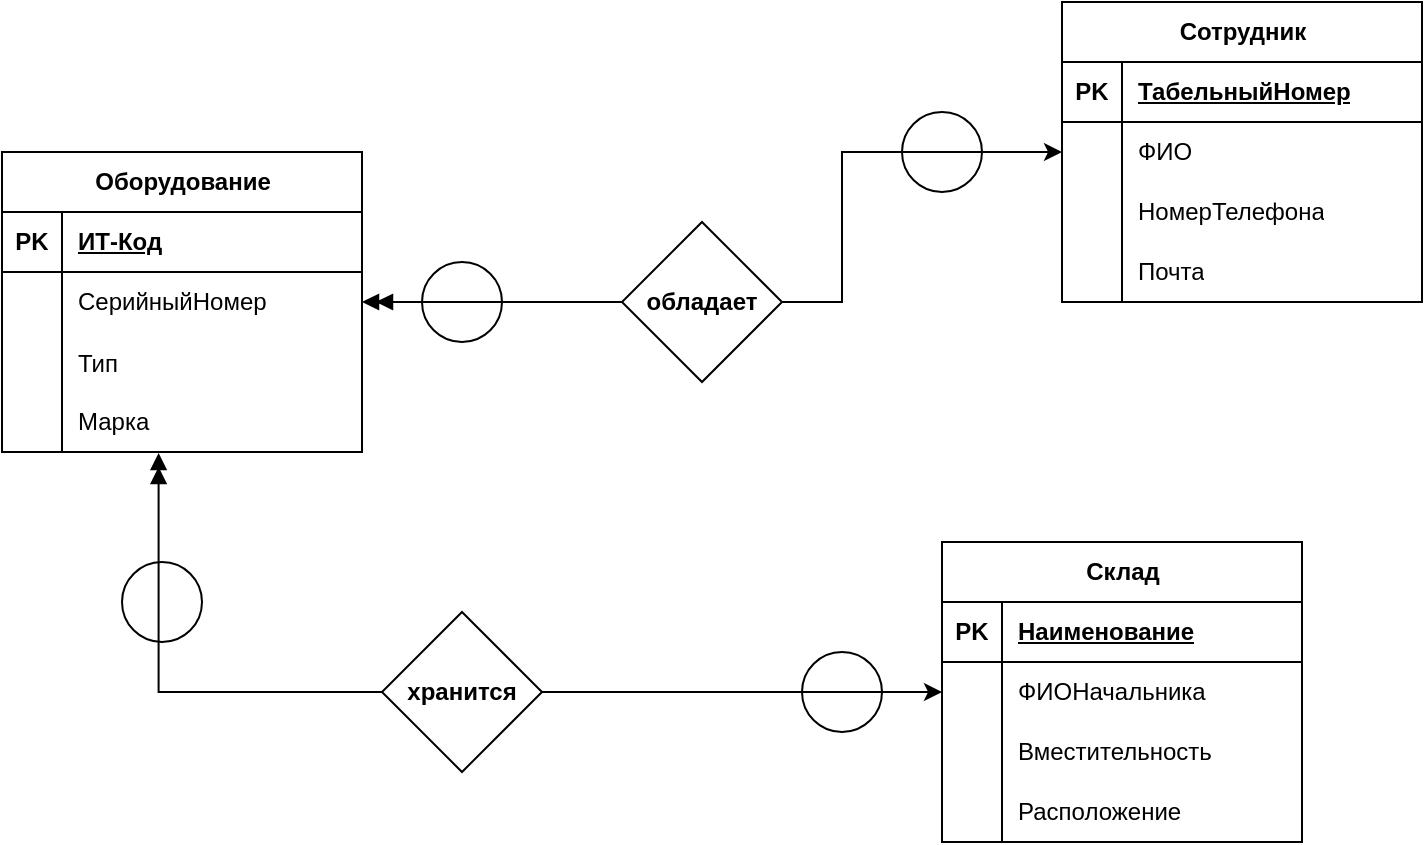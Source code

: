 <mxfile version="22.0.4" type="github">
  <diagram name="Страница — 1" id="LmjB0ZSwrv9vVTES5k8F">
    <mxGraphModel dx="1155" dy="626" grid="1" gridSize="10" guides="1" tooltips="1" connect="1" arrows="1" fold="1" page="1" pageScale="1" pageWidth="827" pageHeight="1169" math="0" shadow="0">
      <root>
        <mxCell id="0" />
        <mxCell id="1" parent="0" />
        <mxCell id="CBR8KMcLd60eC-jhFhPT-66" value="" style="ellipse;whiteSpace=wrap;html=1;aspect=fixed;" vertex="1" parent="1">
          <mxGeometry x="490" y="165" width="40" height="40" as="geometry" />
        </mxCell>
        <mxCell id="CBR8KMcLd60eC-jhFhPT-64" value="" style="ellipse;whiteSpace=wrap;html=1;aspect=fixed;" vertex="1" parent="1">
          <mxGeometry x="250" y="240" width="40" height="40" as="geometry" />
        </mxCell>
        <mxCell id="CBR8KMcLd60eC-jhFhPT-59" value="" style="ellipse;whiteSpace=wrap;html=1;aspect=fixed;" vertex="1" parent="1">
          <mxGeometry x="440" y="435" width="40" height="40" as="geometry" />
        </mxCell>
        <mxCell id="CBR8KMcLd60eC-jhFhPT-57" value="" style="ellipse;whiteSpace=wrap;html=1;aspect=fixed;" vertex="1" parent="1">
          <mxGeometry x="100" y="390" width="40" height="40" as="geometry" />
        </mxCell>
        <mxCell id="CBR8KMcLd60eC-jhFhPT-62" value="" style="edgeStyle=orthogonalEdgeStyle;rounded=0;orthogonalLoop=1;jettySize=auto;html=1;startArrow=doubleBlock;startFill=1;endArrow=none;endFill=0;" edge="1" parent="1" source="CBR8KMcLd60eC-jhFhPT-8" target="CBR8KMcLd60eC-jhFhPT-61">
          <mxGeometry relative="1" as="geometry" />
        </mxCell>
        <mxCell id="CBR8KMcLd60eC-jhFhPT-8" value="Оборудование" style="shape=table;startSize=30;container=1;collapsible=1;childLayout=tableLayout;fixedRows=1;rowLines=0;fontStyle=1;align=center;resizeLast=1;html=1;" vertex="1" parent="1">
          <mxGeometry x="40" y="185" width="180" height="150" as="geometry" />
        </mxCell>
        <mxCell id="CBR8KMcLd60eC-jhFhPT-9" value="" style="shape=tableRow;horizontal=0;startSize=0;swimlaneHead=0;swimlaneBody=0;fillColor=none;collapsible=0;dropTarget=0;points=[[0,0.5],[1,0.5]];portConstraint=eastwest;top=0;left=0;right=0;bottom=1;" vertex="1" parent="CBR8KMcLd60eC-jhFhPT-8">
          <mxGeometry y="30" width="180" height="30" as="geometry" />
        </mxCell>
        <mxCell id="CBR8KMcLd60eC-jhFhPT-10" value="PK" style="shape=partialRectangle;connectable=0;fillColor=none;top=0;left=0;bottom=0;right=0;fontStyle=1;overflow=hidden;whiteSpace=wrap;html=1;" vertex="1" parent="CBR8KMcLd60eC-jhFhPT-9">
          <mxGeometry width="30" height="30" as="geometry">
            <mxRectangle width="30" height="30" as="alternateBounds" />
          </mxGeometry>
        </mxCell>
        <mxCell id="CBR8KMcLd60eC-jhFhPT-11" value="ИТ-Код" style="shape=partialRectangle;connectable=0;fillColor=none;top=0;left=0;bottom=0;right=0;align=left;spacingLeft=6;fontStyle=5;overflow=hidden;whiteSpace=wrap;html=1;" vertex="1" parent="CBR8KMcLd60eC-jhFhPT-9">
          <mxGeometry x="30" width="150" height="30" as="geometry">
            <mxRectangle width="150" height="30" as="alternateBounds" />
          </mxGeometry>
        </mxCell>
        <mxCell id="CBR8KMcLd60eC-jhFhPT-12" value="" style="shape=tableRow;horizontal=0;startSize=0;swimlaneHead=0;swimlaneBody=0;fillColor=none;collapsible=0;dropTarget=0;points=[[0,0.5],[1,0.5]];portConstraint=eastwest;top=0;left=0;right=0;bottom=0;" vertex="1" parent="CBR8KMcLd60eC-jhFhPT-8">
          <mxGeometry y="60" width="180" height="30" as="geometry" />
        </mxCell>
        <mxCell id="CBR8KMcLd60eC-jhFhPT-13" value="" style="shape=partialRectangle;connectable=0;fillColor=none;top=0;left=0;bottom=0;right=0;editable=1;overflow=hidden;whiteSpace=wrap;html=1;" vertex="1" parent="CBR8KMcLd60eC-jhFhPT-12">
          <mxGeometry width="30" height="30" as="geometry">
            <mxRectangle width="30" height="30" as="alternateBounds" />
          </mxGeometry>
        </mxCell>
        <mxCell id="CBR8KMcLd60eC-jhFhPT-14" value="СерийныйНомер" style="shape=partialRectangle;connectable=0;fillColor=none;top=0;left=0;bottom=0;right=0;align=left;spacingLeft=6;overflow=hidden;whiteSpace=wrap;html=1;" vertex="1" parent="CBR8KMcLd60eC-jhFhPT-12">
          <mxGeometry x="30" width="150" height="30" as="geometry">
            <mxRectangle width="150" height="30" as="alternateBounds" />
          </mxGeometry>
        </mxCell>
        <mxCell id="CBR8KMcLd60eC-jhFhPT-68" value="" style="shape=tableRow;horizontal=0;startSize=0;swimlaneHead=0;swimlaneBody=0;fillColor=none;collapsible=0;dropTarget=0;points=[[0,0.5],[1,0.5]];portConstraint=eastwest;top=0;left=0;right=0;bottom=0;" vertex="1" parent="CBR8KMcLd60eC-jhFhPT-8">
          <mxGeometry y="90" width="180" height="30" as="geometry" />
        </mxCell>
        <mxCell id="CBR8KMcLd60eC-jhFhPT-69" value="" style="shape=partialRectangle;connectable=0;fillColor=none;top=0;left=0;bottom=0;right=0;editable=1;overflow=hidden;" vertex="1" parent="CBR8KMcLd60eC-jhFhPT-68">
          <mxGeometry width="30" height="30" as="geometry">
            <mxRectangle width="30" height="30" as="alternateBounds" />
          </mxGeometry>
        </mxCell>
        <mxCell id="CBR8KMcLd60eC-jhFhPT-70" value="Тип" style="shape=partialRectangle;connectable=0;fillColor=none;top=0;left=0;bottom=0;right=0;align=left;spacingLeft=6;overflow=hidden;" vertex="1" parent="CBR8KMcLd60eC-jhFhPT-68">
          <mxGeometry x="30" width="150" height="30" as="geometry">
            <mxRectangle width="150" height="30" as="alternateBounds" />
          </mxGeometry>
        </mxCell>
        <mxCell id="CBR8KMcLd60eC-jhFhPT-15" value="" style="shape=tableRow;horizontal=0;startSize=0;swimlaneHead=0;swimlaneBody=0;fillColor=none;collapsible=0;dropTarget=0;points=[[0,0.5],[1,0.5]];portConstraint=eastwest;top=0;left=0;right=0;bottom=0;" vertex="1" parent="CBR8KMcLd60eC-jhFhPT-8">
          <mxGeometry y="120" width="180" height="30" as="geometry" />
        </mxCell>
        <mxCell id="CBR8KMcLd60eC-jhFhPT-16" value="" style="shape=partialRectangle;connectable=0;fillColor=none;top=0;left=0;bottom=0;right=0;editable=1;overflow=hidden;whiteSpace=wrap;html=1;" vertex="1" parent="CBR8KMcLd60eC-jhFhPT-15">
          <mxGeometry width="30" height="30" as="geometry">
            <mxRectangle width="30" height="30" as="alternateBounds" />
          </mxGeometry>
        </mxCell>
        <mxCell id="CBR8KMcLd60eC-jhFhPT-17" value="Марка" style="shape=partialRectangle;connectable=0;fillColor=none;top=0;left=0;bottom=0;right=0;align=left;spacingLeft=6;overflow=hidden;whiteSpace=wrap;html=1;" vertex="1" parent="CBR8KMcLd60eC-jhFhPT-15">
          <mxGeometry x="30" width="150" height="30" as="geometry">
            <mxRectangle width="150" height="30" as="alternateBounds" />
          </mxGeometry>
        </mxCell>
        <mxCell id="CBR8KMcLd60eC-jhFhPT-24" value="Сотрудник" style="shape=table;startSize=30;container=1;collapsible=1;childLayout=tableLayout;fixedRows=1;rowLines=0;fontStyle=1;align=center;resizeLast=1;html=1;" vertex="1" parent="1">
          <mxGeometry x="570" y="110" width="180" height="150" as="geometry" />
        </mxCell>
        <mxCell id="CBR8KMcLd60eC-jhFhPT-25" value="" style="shape=tableRow;horizontal=0;startSize=0;swimlaneHead=0;swimlaneBody=0;fillColor=none;collapsible=0;dropTarget=0;points=[[0,0.5],[1,0.5]];portConstraint=eastwest;top=0;left=0;right=0;bottom=1;" vertex="1" parent="CBR8KMcLd60eC-jhFhPT-24">
          <mxGeometry y="30" width="180" height="30" as="geometry" />
        </mxCell>
        <mxCell id="CBR8KMcLd60eC-jhFhPT-26" value="PK" style="shape=partialRectangle;connectable=0;fillColor=none;top=0;left=0;bottom=0;right=0;fontStyle=1;overflow=hidden;whiteSpace=wrap;html=1;" vertex="1" parent="CBR8KMcLd60eC-jhFhPT-25">
          <mxGeometry width="30" height="30" as="geometry">
            <mxRectangle width="30" height="30" as="alternateBounds" />
          </mxGeometry>
        </mxCell>
        <mxCell id="CBR8KMcLd60eC-jhFhPT-27" value="ТабельныйНомер" style="shape=partialRectangle;connectable=0;fillColor=none;top=0;left=0;bottom=0;right=0;align=left;spacingLeft=6;fontStyle=5;overflow=hidden;whiteSpace=wrap;html=1;" vertex="1" parent="CBR8KMcLd60eC-jhFhPT-25">
          <mxGeometry x="30" width="150" height="30" as="geometry">
            <mxRectangle width="150" height="30" as="alternateBounds" />
          </mxGeometry>
        </mxCell>
        <mxCell id="CBR8KMcLd60eC-jhFhPT-28" value="" style="shape=tableRow;horizontal=0;startSize=0;swimlaneHead=0;swimlaneBody=0;fillColor=none;collapsible=0;dropTarget=0;points=[[0,0.5],[1,0.5]];portConstraint=eastwest;top=0;left=0;right=0;bottom=0;" vertex="1" parent="CBR8KMcLd60eC-jhFhPT-24">
          <mxGeometry y="60" width="180" height="30" as="geometry" />
        </mxCell>
        <mxCell id="CBR8KMcLd60eC-jhFhPT-29" value="" style="shape=partialRectangle;connectable=0;fillColor=none;top=0;left=0;bottom=0;right=0;editable=1;overflow=hidden;whiteSpace=wrap;html=1;" vertex="1" parent="CBR8KMcLd60eC-jhFhPT-28">
          <mxGeometry width="30" height="30" as="geometry">
            <mxRectangle width="30" height="30" as="alternateBounds" />
          </mxGeometry>
        </mxCell>
        <mxCell id="CBR8KMcLd60eC-jhFhPT-30" value="ФИО" style="shape=partialRectangle;connectable=0;fillColor=none;top=0;left=0;bottom=0;right=0;align=left;spacingLeft=6;overflow=hidden;whiteSpace=wrap;html=1;" vertex="1" parent="CBR8KMcLd60eC-jhFhPT-28">
          <mxGeometry x="30" width="150" height="30" as="geometry">
            <mxRectangle width="150" height="30" as="alternateBounds" />
          </mxGeometry>
        </mxCell>
        <mxCell id="CBR8KMcLd60eC-jhFhPT-31" value="" style="shape=tableRow;horizontal=0;startSize=0;swimlaneHead=0;swimlaneBody=0;fillColor=none;collapsible=0;dropTarget=0;points=[[0,0.5],[1,0.5]];portConstraint=eastwest;top=0;left=0;right=0;bottom=0;" vertex="1" parent="CBR8KMcLd60eC-jhFhPT-24">
          <mxGeometry y="90" width="180" height="30" as="geometry" />
        </mxCell>
        <mxCell id="CBR8KMcLd60eC-jhFhPT-32" value="" style="shape=partialRectangle;connectable=0;fillColor=none;top=0;left=0;bottom=0;right=0;editable=1;overflow=hidden;whiteSpace=wrap;html=1;" vertex="1" parent="CBR8KMcLd60eC-jhFhPT-31">
          <mxGeometry width="30" height="30" as="geometry">
            <mxRectangle width="30" height="30" as="alternateBounds" />
          </mxGeometry>
        </mxCell>
        <mxCell id="CBR8KMcLd60eC-jhFhPT-33" value="НомерТелефона" style="shape=partialRectangle;connectable=0;fillColor=none;top=0;left=0;bottom=0;right=0;align=left;spacingLeft=6;overflow=hidden;whiteSpace=wrap;html=1;" vertex="1" parent="CBR8KMcLd60eC-jhFhPT-31">
          <mxGeometry x="30" width="150" height="30" as="geometry">
            <mxRectangle width="150" height="30" as="alternateBounds" />
          </mxGeometry>
        </mxCell>
        <mxCell id="CBR8KMcLd60eC-jhFhPT-34" value="" style="shape=tableRow;horizontal=0;startSize=0;swimlaneHead=0;swimlaneBody=0;fillColor=none;collapsible=0;dropTarget=0;points=[[0,0.5],[1,0.5]];portConstraint=eastwest;top=0;left=0;right=0;bottom=0;" vertex="1" parent="CBR8KMcLd60eC-jhFhPT-24">
          <mxGeometry y="120" width="180" height="30" as="geometry" />
        </mxCell>
        <mxCell id="CBR8KMcLd60eC-jhFhPT-35" value="" style="shape=partialRectangle;connectable=0;fillColor=none;top=0;left=0;bottom=0;right=0;fontStyle=0;overflow=hidden;whiteSpace=wrap;html=1;" vertex="1" parent="CBR8KMcLd60eC-jhFhPT-34">
          <mxGeometry width="30" height="30" as="geometry">
            <mxRectangle width="30" height="30" as="alternateBounds" />
          </mxGeometry>
        </mxCell>
        <mxCell id="CBR8KMcLd60eC-jhFhPT-36" value="Почта" style="shape=partialRectangle;connectable=0;fillColor=none;top=0;left=0;bottom=0;right=0;align=left;spacingLeft=6;fontStyle=0;overflow=hidden;whiteSpace=wrap;html=1;" vertex="1" parent="CBR8KMcLd60eC-jhFhPT-34">
          <mxGeometry x="30" width="150" height="30" as="geometry">
            <mxRectangle width="150" height="30" as="alternateBounds" />
          </mxGeometry>
        </mxCell>
        <mxCell id="CBR8KMcLd60eC-jhFhPT-54" value="" style="edgeStyle=orthogonalEdgeStyle;rounded=0;orthogonalLoop=1;jettySize=auto;html=1;startArrow=classic;startFill=1;endArrow=none;endFill=0;" edge="1" parent="1" source="CBR8KMcLd60eC-jhFhPT-40" target="CBR8KMcLd60eC-jhFhPT-53">
          <mxGeometry relative="1" as="geometry" />
        </mxCell>
        <mxCell id="CBR8KMcLd60eC-jhFhPT-40" value="Склад" style="shape=table;startSize=30;container=1;collapsible=1;childLayout=tableLayout;fixedRows=1;rowLines=0;fontStyle=1;align=center;resizeLast=1;html=1;" vertex="1" parent="1">
          <mxGeometry x="510" y="380" width="180" height="150" as="geometry" />
        </mxCell>
        <mxCell id="CBR8KMcLd60eC-jhFhPT-41" value="" style="shape=tableRow;horizontal=0;startSize=0;swimlaneHead=0;swimlaneBody=0;fillColor=none;collapsible=0;dropTarget=0;points=[[0,0.5],[1,0.5]];portConstraint=eastwest;top=0;left=0;right=0;bottom=1;" vertex="1" parent="CBR8KMcLd60eC-jhFhPT-40">
          <mxGeometry y="30" width="180" height="30" as="geometry" />
        </mxCell>
        <mxCell id="CBR8KMcLd60eC-jhFhPT-42" value="PK" style="shape=partialRectangle;connectable=0;fillColor=none;top=0;left=0;bottom=0;right=0;fontStyle=1;overflow=hidden;whiteSpace=wrap;html=1;" vertex="1" parent="CBR8KMcLd60eC-jhFhPT-41">
          <mxGeometry width="30" height="30" as="geometry">
            <mxRectangle width="30" height="30" as="alternateBounds" />
          </mxGeometry>
        </mxCell>
        <mxCell id="CBR8KMcLd60eC-jhFhPT-43" value="Наименование" style="shape=partialRectangle;connectable=0;fillColor=none;top=0;left=0;bottom=0;right=0;align=left;spacingLeft=6;fontStyle=5;overflow=hidden;whiteSpace=wrap;html=1;" vertex="1" parent="CBR8KMcLd60eC-jhFhPT-41">
          <mxGeometry x="30" width="150" height="30" as="geometry">
            <mxRectangle width="150" height="30" as="alternateBounds" />
          </mxGeometry>
        </mxCell>
        <mxCell id="CBR8KMcLd60eC-jhFhPT-44" value="" style="shape=tableRow;horizontal=0;startSize=0;swimlaneHead=0;swimlaneBody=0;fillColor=none;collapsible=0;dropTarget=0;points=[[0,0.5],[1,0.5]];portConstraint=eastwest;top=0;left=0;right=0;bottom=0;" vertex="1" parent="CBR8KMcLd60eC-jhFhPT-40">
          <mxGeometry y="60" width="180" height="30" as="geometry" />
        </mxCell>
        <mxCell id="CBR8KMcLd60eC-jhFhPT-45" value="" style="shape=partialRectangle;connectable=0;fillColor=none;top=0;left=0;bottom=0;right=0;editable=1;overflow=hidden;whiteSpace=wrap;html=1;" vertex="1" parent="CBR8KMcLd60eC-jhFhPT-44">
          <mxGeometry width="30" height="30" as="geometry">
            <mxRectangle width="30" height="30" as="alternateBounds" />
          </mxGeometry>
        </mxCell>
        <mxCell id="CBR8KMcLd60eC-jhFhPT-46" value="ФИОНачальника" style="shape=partialRectangle;connectable=0;fillColor=none;top=0;left=0;bottom=0;right=0;align=left;spacingLeft=6;overflow=hidden;whiteSpace=wrap;html=1;" vertex="1" parent="CBR8KMcLd60eC-jhFhPT-44">
          <mxGeometry x="30" width="150" height="30" as="geometry">
            <mxRectangle width="150" height="30" as="alternateBounds" />
          </mxGeometry>
        </mxCell>
        <mxCell id="CBR8KMcLd60eC-jhFhPT-47" value="" style="shape=tableRow;horizontal=0;startSize=0;swimlaneHead=0;swimlaneBody=0;fillColor=none;collapsible=0;dropTarget=0;points=[[0,0.5],[1,0.5]];portConstraint=eastwest;top=0;left=0;right=0;bottom=0;" vertex="1" parent="CBR8KMcLd60eC-jhFhPT-40">
          <mxGeometry y="90" width="180" height="30" as="geometry" />
        </mxCell>
        <mxCell id="CBR8KMcLd60eC-jhFhPT-48" value="" style="shape=partialRectangle;connectable=0;fillColor=none;top=0;left=0;bottom=0;right=0;editable=1;overflow=hidden;whiteSpace=wrap;html=1;" vertex="1" parent="CBR8KMcLd60eC-jhFhPT-47">
          <mxGeometry width="30" height="30" as="geometry">
            <mxRectangle width="30" height="30" as="alternateBounds" />
          </mxGeometry>
        </mxCell>
        <mxCell id="CBR8KMcLd60eC-jhFhPT-49" value="Вместительность" style="shape=partialRectangle;connectable=0;fillColor=none;top=0;left=0;bottom=0;right=0;align=left;spacingLeft=6;overflow=hidden;whiteSpace=wrap;html=1;" vertex="1" parent="CBR8KMcLd60eC-jhFhPT-47">
          <mxGeometry x="30" width="150" height="30" as="geometry">
            <mxRectangle width="150" height="30" as="alternateBounds" />
          </mxGeometry>
        </mxCell>
        <mxCell id="CBR8KMcLd60eC-jhFhPT-50" value="" style="shape=tableRow;horizontal=0;startSize=0;swimlaneHead=0;swimlaneBody=0;fillColor=none;collapsible=0;dropTarget=0;points=[[0,0.5],[1,0.5]];portConstraint=eastwest;top=0;left=0;right=0;bottom=0;" vertex="1" parent="CBR8KMcLd60eC-jhFhPT-40">
          <mxGeometry y="120" width="180" height="30" as="geometry" />
        </mxCell>
        <mxCell id="CBR8KMcLd60eC-jhFhPT-51" value="" style="shape=partialRectangle;connectable=0;fillColor=none;top=0;left=0;bottom=0;right=0;fontStyle=0;overflow=hidden;whiteSpace=wrap;html=1;" vertex="1" parent="CBR8KMcLd60eC-jhFhPT-50">
          <mxGeometry width="30" height="30" as="geometry">
            <mxRectangle width="30" height="30" as="alternateBounds" />
          </mxGeometry>
        </mxCell>
        <mxCell id="CBR8KMcLd60eC-jhFhPT-52" value="Расположение" style="shape=partialRectangle;connectable=0;fillColor=none;top=0;left=0;bottom=0;right=0;align=left;spacingLeft=6;fontStyle=0;overflow=hidden;whiteSpace=wrap;html=1;" vertex="1" parent="CBR8KMcLd60eC-jhFhPT-50">
          <mxGeometry x="30" width="150" height="30" as="geometry">
            <mxRectangle width="150" height="30" as="alternateBounds" />
          </mxGeometry>
        </mxCell>
        <mxCell id="CBR8KMcLd60eC-jhFhPT-55" style="edgeStyle=orthogonalEdgeStyle;rounded=0;orthogonalLoop=1;jettySize=auto;html=1;endArrow=doubleBlock;endFill=1;entryX=0.435;entryY=1.015;entryDx=0;entryDy=0;entryPerimeter=0;" edge="1" parent="1" source="CBR8KMcLd60eC-jhFhPT-53" target="CBR8KMcLd60eC-jhFhPT-15">
          <mxGeometry relative="1" as="geometry">
            <mxPoint x="120" y="340" as="targetPoint" />
            <Array as="points">
              <mxPoint x="118" y="455" />
            </Array>
          </mxGeometry>
        </mxCell>
        <mxCell id="CBR8KMcLd60eC-jhFhPT-53" value="хранится" style="rhombus;whiteSpace=wrap;html=1;startSize=30;fontStyle=1;" vertex="1" parent="1">
          <mxGeometry x="230" y="415" width="80" height="80" as="geometry" />
        </mxCell>
        <mxCell id="CBR8KMcLd60eC-jhFhPT-63" style="edgeStyle=orthogonalEdgeStyle;rounded=0;orthogonalLoop=1;jettySize=auto;html=1;entryX=0;entryY=0.5;entryDx=0;entryDy=0;" edge="1" parent="1" source="CBR8KMcLd60eC-jhFhPT-61" target="CBR8KMcLd60eC-jhFhPT-28">
          <mxGeometry relative="1" as="geometry">
            <Array as="points">
              <mxPoint x="460" y="260" />
              <mxPoint x="460" y="185" />
            </Array>
          </mxGeometry>
        </mxCell>
        <mxCell id="CBR8KMcLd60eC-jhFhPT-61" value="обладает" style="rhombus;whiteSpace=wrap;html=1;startSize=30;fontStyle=1;" vertex="1" parent="1">
          <mxGeometry x="350" y="220" width="80" height="80" as="geometry" />
        </mxCell>
      </root>
    </mxGraphModel>
  </diagram>
</mxfile>
